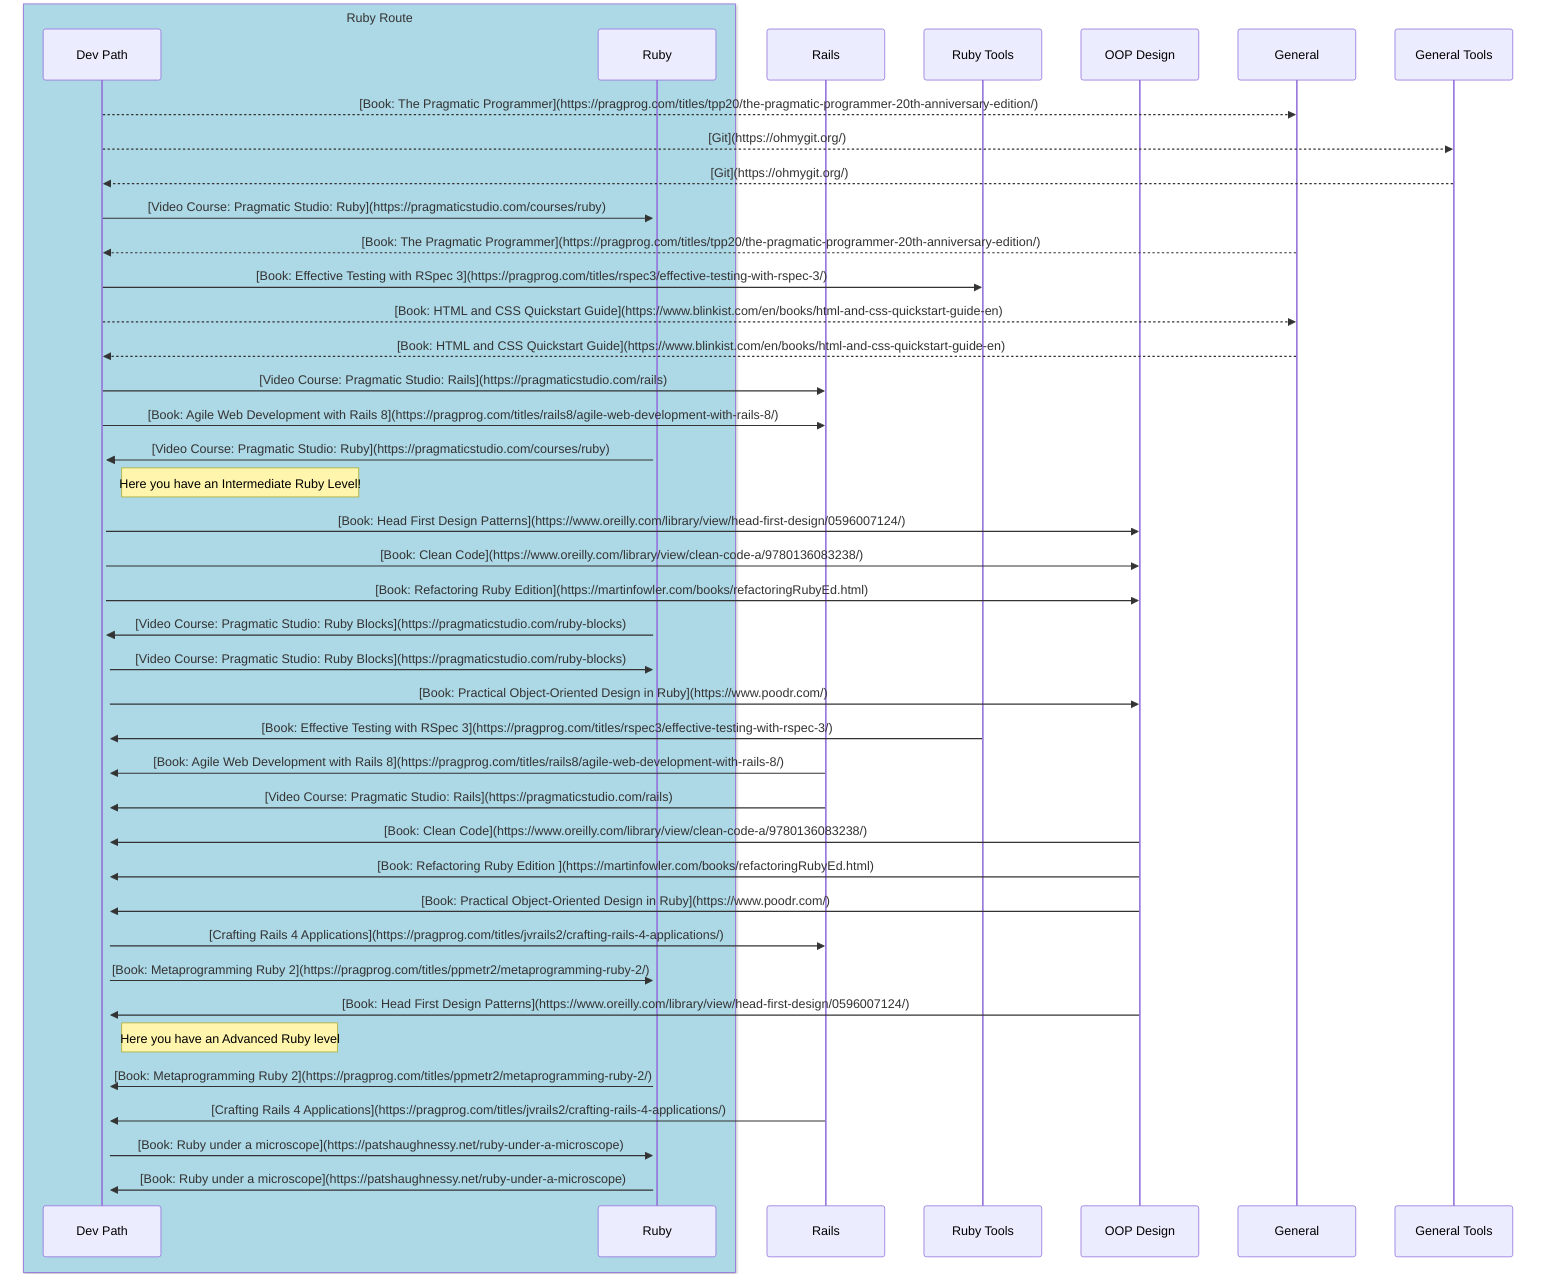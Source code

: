 sequenceDiagram
    box LightBlue Ruby Route
     participant D as Dev Path
     participant Ruby
    end
    participant Rails
    participant Ruby Tools
    participant OOPD as OOP Design
    participant General
    participant General Tools
D-->>General: [Book: The Pragmatic Programmer](https://pragprog.com/titles/tpp20/the-pragmatic-programmer-20th-anniversary-edition/)
D-->>General Tools: [Git](https://ohmygit.org/)
General Tools-->>D: [Git](https://ohmygit.org/)
D->>+Ruby: [Video Course: Pragmatic Studio: Ruby](https://pragmaticstudio.com/courses/ruby)
General-->>D: [Book: The Pragmatic Programmer](https://pragprog.com/titles/tpp20/the-pragmatic-programmer-20th-anniversary-edition/)
D->>Ruby Tools: [Book: Effective Testing with RSpec 3](https://pragprog.com/titles/rspec3/effective-testing-with-rspec-3/)
D-->>General: [Book: HTML and CSS Quickstart Guide](https://www.blinkist.com/en/books/html-and-css-quickstart-guide-en)
General-->>D: [Book: HTML and CSS Quickstart Guide](https://www.blinkist.com/en/books/html-and-css-quickstart-guide-en)
D->>Rails: [Video Course: Pragmatic Studio: Rails](https://pragmaticstudio.com/rails)
D->>Rails: [Book: Agile Web Development with Rails 8](https://pragprog.com/titles/rails8/agile-web-development-with-rails-8/)
Ruby->>+D: [Video Course: Pragmatic Studio: Ruby](https://pragmaticstudio.com/courses/ruby)
Note right of D: Here you have an Intermediate Ruby Level!
%% Intermediate
D->>OOPD: [Book: Head First Design Patterns](https://www.oreilly.com/library/view/head-first-design/0596007124/)
D->>OOPD: [Book: Clean Code](https://www.oreilly.com/library/view/clean-code-a/9780136083238/)
D->>OOPD: [Book: Refactoring Ruby Edition](https://martinfowler.com/books/refactoringRubyEd.html)
Ruby->>+D: [Video Course: Pragmatic Studio: Ruby Blocks](https://pragmaticstudio.com/ruby-blocks)
D->>+Ruby: [Video Course: Pragmatic Studio: Ruby Blocks](https://pragmaticstudio.com/ruby-blocks)
D->>OOPD: [Book: Practical Object-Oriented Design in Ruby](https://www.poodr.com/)
Ruby Tools->>D: [Book: Effective Testing with RSpec 3](https://pragprog.com/titles/rspec3/effective-testing-with-rspec-3/)
Rails->>D: [Book: Agile Web Development with Rails 8](https://pragprog.com/titles/rails8/agile-web-development-with-rails-8/)
Rails->>D: [Video Course: Pragmatic Studio: Rails](https://pragmaticstudio.com/rails)
OOPD->>D: [Book: Clean Code](https://www.oreilly.com/library/view/clean-code-a/9780136083238/)
OOPD->>D: [Book: Refactoring Ruby Edition ](https://martinfowler.com/books/refactoringRubyEd.html)
OOPD->>D: [Book: Practical Object-Oriented Design in Ruby](https://www.poodr.com/)
D->>Rails: [Crafting Rails 4 Applications](https://pragprog.com/titles/jvrails2/crafting-rails-4-applications/)
D->>Ruby: [Book: Metaprogramming Ruby 2](https://pragprog.com/titles/ppmetr2/metaprogramming-ruby-2/)
OOPD->>D: [Book: Head First Design Patterns](https://www.oreilly.com/library/view/head-first-design/0596007124/)
Note right of D: Here you have an Advanced Ruby level
Ruby->>D: [Book: Metaprogramming Ruby 2](https://pragprog.com/titles/ppmetr2/metaprogramming-ruby-2/)
Rails->>D: [Crafting Rails 4 Applications](https://pragprog.com/titles/jvrails2/crafting-rails-4-applications/)
D->>Ruby: [Book: Ruby under a microscope](https://patshaughnessy.net/ruby-under-a-microscope)
Ruby->>D: [Book: Ruby under a microscope](https://patshaughnessy.net/ruby-under-a-microscope)